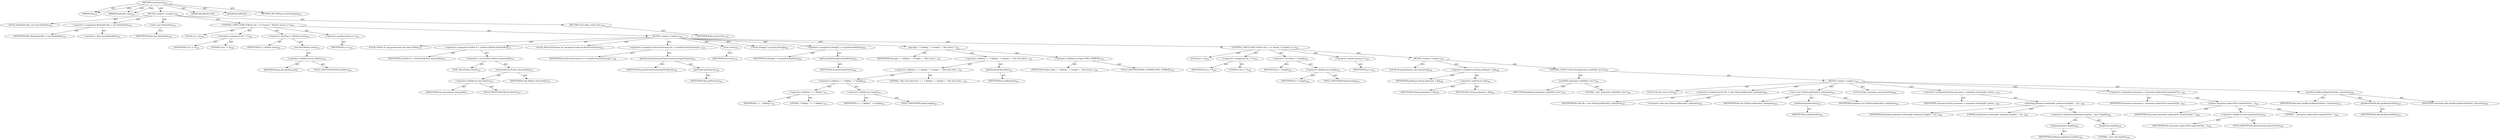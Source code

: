 digraph "scanSources" {  
"111669149717" [label = <(METHOD,scanSources)<SUB>334</SUB>> ]
"115964117001" [label = <(PARAM,this)<SUB>334</SUB>> ]
"115964117024" [label = <(PARAM,Hashtable map)<SUB>334</SUB>> ]
"25769803822" [label = <(BLOCK,&lt;empty&gt;,&lt;empty&gt;)<SUB>334</SUB>> ]
"94489280532" [label = <(LOCAL,Hashtable files: java.util.Hashtable)<SUB>335</SUB>> ]
"30064771272" [label = <(&lt;operator&gt;.assignment,Hashtable files = new Hashtable())<SUB>335</SUB>> ]
"68719476886" [label = <(IDENTIFIER,files,Hashtable files = new Hashtable())<SUB>335</SUB>> ]
"30064771273" [label = <(&lt;operator&gt;.alloc,new Hashtable())<SUB>335</SUB>> ]
"30064771274" [label = <(&lt;init&gt;,new Hashtable())<SUB>335</SUB>> ]
"68719476887" [label = <(IDENTIFIER,files,new Hashtable())<SUB>335</SUB>> ]
"47244640274" [label = <(CONTROL_STRUCTURE,FOR,for (int i = 0; Some(i &lt; fileSets.size()); i++))<SUB>336</SUB>> ]
"94489280533" [label = <(LOCAL,int i: int)<SUB>336</SUB>> ]
"30064771275" [label = <(&lt;operator&gt;.assignment,int i = 0)<SUB>336</SUB>> ]
"68719476888" [label = <(IDENTIFIER,i,int i = 0)<SUB>336</SUB>> ]
"90194313247" [label = <(LITERAL,0,int i = 0)<SUB>336</SUB>> ]
"30064771276" [label = <(&lt;operator&gt;.lessThan,i &lt; fileSets.size())<SUB>336</SUB>> ]
"68719476889" [label = <(IDENTIFIER,i,i &lt; fileSets.size())<SUB>336</SUB>> ]
"30064771277" [label = <(size,this.fileSets.size())<SUB>336</SUB>> ]
"30064771278" [label = <(&lt;operator&gt;.fieldAccess,this.fileSets)<SUB>336</SUB>> ]
"68719476890" [label = <(IDENTIFIER,this,this.fileSets.size())> ]
"55834574901" [label = <(FIELD_IDENTIFIER,fileSets,fileSets)<SUB>336</SUB>> ]
"30064771279" [label = <(&lt;operator&gt;.postIncrement,i++)<SUB>336</SUB>> ]
"68719476891" [label = <(IDENTIFIER,i,i++)<SUB>336</SUB>> ]
"25769803823" [label = <(BLOCK,&lt;empty&gt;,&lt;empty&gt;)<SUB>336</SUB>> ]
"94489280534" [label = <(LOCAL,FileSet fs: org.apache.tools.ant.types.FileSet)<SUB>337</SUB>> ]
"30064771280" [label = <(&lt;operator&gt;.assignment,FileSet fs = (FileSet) fileSets.elementAt(i))<SUB>337</SUB>> ]
"68719476892" [label = <(IDENTIFIER,fs,FileSet fs = (FileSet) fileSets.elementAt(i))<SUB>337</SUB>> ]
"30064771281" [label = <(&lt;operator&gt;.cast,(FileSet) fileSets.elementAt(i))<SUB>337</SUB>> ]
"180388626432" [label = <(TYPE_REF,FileSet,FileSet)<SUB>337</SUB>> ]
"30064771282" [label = <(elementAt,this.fileSets.elementAt(i))<SUB>337</SUB>> ]
"30064771283" [label = <(&lt;operator&gt;.fieldAccess,this.fileSets)<SUB>337</SUB>> ]
"68719476893" [label = <(IDENTIFIER,this,this.fileSets.elementAt(i))> ]
"55834574902" [label = <(FIELD_IDENTIFIER,fileSets,fileSets)<SUB>337</SUB>> ]
"68719476894" [label = <(IDENTIFIER,i,this.fileSets.elementAt(i))<SUB>337</SUB>> ]
"94489280535" [label = <(LOCAL,DirectoryScanner ds: org.apache.tools.ant.DirectoryScanner)<SUB>338</SUB>> ]
"30064771284" [label = <(&lt;operator&gt;.assignment,DirectoryScanner ds = fs.getDirectoryScanner(ge...)<SUB>338</SUB>> ]
"68719476895" [label = <(IDENTIFIER,ds,DirectoryScanner ds = fs.getDirectoryScanner(ge...)<SUB>338</SUB>> ]
"30064771285" [label = <(getDirectoryScanner,getDirectoryScanner(getProject()))<SUB>338</SUB>> ]
"68719476896" [label = <(IDENTIFIER,fs,getDirectoryScanner(getProject()))<SUB>338</SUB>> ]
"30064771286" [label = <(getProject,getProject())<SUB>338</SUB>> ]
"68719476755" [label = <(IDENTIFIER,this,getProject())<SUB>338</SUB>> ]
"30064771287" [label = <(scan,scan())<SUB>339</SUB>> ]
"68719476897" [label = <(IDENTIFIER,ds,scan())<SUB>339</SUB>> ]
"94489280536" [label = <(LOCAL,String[] f: java.lang.String[])<SUB>340</SUB>> ]
"30064771288" [label = <(&lt;operator&gt;.assignment,String[] f = ds.getIncludedFiles())<SUB>340</SUB>> ]
"68719476898" [label = <(IDENTIFIER,f,String[] f = ds.getIncludedFiles())<SUB>340</SUB>> ]
"30064771289" [label = <(getIncludedFiles,getIncludedFiles())<SUB>340</SUB>> ]
"68719476899" [label = <(IDENTIFIER,ds,getIncludedFiles())<SUB>340</SUB>> ]
"30064771290" [label = <(log,log(i + &quot;) Adding &quot; + f.length + &quot; files from d...)<SUB>341</SUB>> ]
"68719476756" [label = <(IDENTIFIER,this,log(i + &quot;) Adding &quot; + f.length + &quot; files from d...)<SUB>341</SUB>> ]
"30064771291" [label = <(&lt;operator&gt;.addition,i + &quot;) Adding &quot; + f.length + &quot; files from direc...)<SUB>341</SUB>> ]
"30064771292" [label = <(&lt;operator&gt;.addition,i + &quot;) Adding &quot; + f.length + &quot; files from direc...)<SUB>341</SUB>> ]
"30064771293" [label = <(&lt;operator&gt;.addition,i + &quot;) Adding &quot; + f.length)<SUB>341</SUB>> ]
"30064771294" [label = <(&lt;operator&gt;.addition,i + &quot;) Adding &quot;)<SUB>341</SUB>> ]
"68719476900" [label = <(IDENTIFIER,i,i + &quot;) Adding &quot;)<SUB>341</SUB>> ]
"90194313248" [label = <(LITERAL,&quot;) Adding &quot;,i + &quot;) Adding &quot;)<SUB>341</SUB>> ]
"30064771295" [label = <(&lt;operator&gt;.fieldAccess,f.length)<SUB>341</SUB>> ]
"68719476901" [label = <(IDENTIFIER,f,i + &quot;) Adding &quot; + f.length)<SUB>341</SUB>> ]
"55834574903" [label = <(FIELD_IDENTIFIER,length,length)<SUB>341</SUB>> ]
"90194313249" [label = <(LITERAL,&quot; files from directory &quot;,i + &quot;) Adding &quot; + f.length + &quot; files from direc...)<SUB>341</SUB>> ]
"30064771296" [label = <(getBasedir,getBasedir())<SUB>342</SUB>> ]
"68719476902" [label = <(IDENTIFIER,ds,getBasedir())<SUB>342</SUB>> ]
"30064771297" [label = <(&lt;operator&gt;.fieldAccess,Project.MSG_VERBOSE)<SUB>342</SUB>> ]
"68719476903" [label = <(IDENTIFIER,Project,log(i + &quot;) Adding &quot; + f.length + &quot; files from d...)<SUB>342</SUB>> ]
"55834574904" [label = <(FIELD_IDENTIFIER,MSG_VERBOSE,MSG_VERBOSE)<SUB>342</SUB>> ]
"47244640275" [label = <(CONTROL_STRUCTURE,FOR,for (int j = 0; Some(j &lt; f.length); j++))<SUB>343</SUB>> ]
"94489280537" [label = <(LOCAL,int j: int)<SUB>343</SUB>> ]
"30064771298" [label = <(&lt;operator&gt;.assignment,int j = 0)<SUB>343</SUB>> ]
"68719476904" [label = <(IDENTIFIER,j,int j = 0)<SUB>343</SUB>> ]
"90194313250" [label = <(LITERAL,0,int j = 0)<SUB>343</SUB>> ]
"30064771299" [label = <(&lt;operator&gt;.lessThan,j &lt; f.length)<SUB>343</SUB>> ]
"68719476905" [label = <(IDENTIFIER,j,j &lt; f.length)<SUB>343</SUB>> ]
"30064771300" [label = <(&lt;operator&gt;.fieldAccess,f.length)<SUB>343</SUB>> ]
"68719476906" [label = <(IDENTIFIER,f,j &lt; f.length)<SUB>343</SUB>> ]
"55834574905" [label = <(FIELD_IDENTIFIER,length,length)<SUB>343</SUB>> ]
"30064771301" [label = <(&lt;operator&gt;.postIncrement,j++)<SUB>343</SUB>> ]
"68719476907" [label = <(IDENTIFIER,j,j++)<SUB>343</SUB>> ]
"25769803824" [label = <(BLOCK,&lt;empty&gt;,&lt;empty&gt;)<SUB>343</SUB>> ]
"94489280538" [label = <(LOCAL,String pathname: java.lang.String)<SUB>344</SUB>> ]
"30064771302" [label = <(&lt;operator&gt;.assignment,String pathname = f[j])<SUB>344</SUB>> ]
"68719476908" [label = <(IDENTIFIER,pathname,String pathname = f[j])<SUB>344</SUB>> ]
"30064771303" [label = <(&lt;operator&gt;.indexAccess,f[j])<SUB>344</SUB>> ]
"68719476909" [label = <(IDENTIFIER,f,String pathname = f[j])<SUB>344</SUB>> ]
"68719476910" [label = <(IDENTIFIER,j,String pathname = f[j])<SUB>344</SUB>> ]
"47244640276" [label = <(CONTROL_STRUCTURE,IF,if (pathname.endsWith(&quot;.java&quot;)))<SUB>345</SUB>> ]
"30064771304" [label = <(endsWith,pathname.endsWith(&quot;.java&quot;))<SUB>345</SUB>> ]
"68719476911" [label = <(IDENTIFIER,pathname,pathname.endsWith(&quot;.java&quot;))<SUB>345</SUB>> ]
"90194313251" [label = <(LITERAL,&quot;.java&quot;,pathname.endsWith(&quot;.java&quot;))<SUB>345</SUB>> ]
"25769803825" [label = <(BLOCK,&lt;empty&gt;,&lt;empty&gt;)<SUB>345</SUB>> ]
"94489280539" [label = <(LOCAL,File file: java.io.File)<SUB>346</SUB>> ]
"30064771305" [label = <(&lt;operator&gt;.assignment,File file = new File(ds.getBasedir(), pathname))<SUB>346</SUB>> ]
"68719476912" [label = <(IDENTIFIER,file,File file = new File(ds.getBasedir(), pathname))<SUB>346</SUB>> ]
"30064771306" [label = <(&lt;operator&gt;.alloc,new File(ds.getBasedir(), pathname))<SUB>346</SUB>> ]
"30064771307" [label = <(&lt;init&gt;,new File(ds.getBasedir(), pathname))<SUB>346</SUB>> ]
"68719476913" [label = <(IDENTIFIER,file,new File(ds.getBasedir(), pathname))<SUB>346</SUB>> ]
"30064771308" [label = <(getBasedir,getBasedir())<SUB>346</SUB>> ]
"68719476914" [label = <(IDENTIFIER,ds,getBasedir())<SUB>346</SUB>> ]
"68719476915" [label = <(IDENTIFIER,pathname,new File(ds.getBasedir(), pathname))<SUB>346</SUB>> ]
"94489280540" [label = <(LOCAL,String classname: java.lang.String)<SUB>348</SUB>> ]
"30064771309" [label = <(&lt;operator&gt;.assignment,String classname = pathname.substring(0, pathna...)<SUB>348</SUB>> ]
"68719476916" [label = <(IDENTIFIER,classname,String classname = pathname.substring(0, pathna...)<SUB>348</SUB>> ]
"30064771310" [label = <(substring,pathname.substring(0, pathname.length() - &quot;.jav...)<SUB>348</SUB>> ]
"68719476917" [label = <(IDENTIFIER,pathname,pathname.substring(0, pathname.length() - &quot;.jav...)<SUB>348</SUB>> ]
"90194313252" [label = <(LITERAL,0,pathname.substring(0, pathname.length() - &quot;.jav...)<SUB>348</SUB>> ]
"30064771311" [label = <(&lt;operator&gt;.subtraction,pathname.length() - &quot;.java&quot;.length())<SUB>348</SUB>> ]
"30064771312" [label = <(length,pathname.length())<SUB>348</SUB>> ]
"68719476918" [label = <(IDENTIFIER,pathname,pathname.length())<SUB>348</SUB>> ]
"30064771313" [label = <(length,this.length())<SUB>348</SUB>> ]
"90194313253" [label = <(LITERAL,&quot;.java&quot;,this.length())<SUB>348</SUB>> ]
"30064771314" [label = <(&lt;operator&gt;.assignment,classname = classname.replace(File.separatorCha...)<SUB>349</SUB>> ]
"68719476919" [label = <(IDENTIFIER,classname,classname = classname.replace(File.separatorCha...)<SUB>349</SUB>> ]
"30064771315" [label = <(replace,classname.replace(File.separatorChar, '.'))<SUB>349</SUB>> ]
"68719476920" [label = <(IDENTIFIER,classname,classname.replace(File.separatorChar, '.'))<SUB>349</SUB>> ]
"30064771316" [label = <(&lt;operator&gt;.fieldAccess,File.separatorChar)<SUB>349</SUB>> ]
"68719476921" [label = <(IDENTIFIER,File,classname.replace(File.separatorChar, '.'))<SUB>349</SUB>> ]
"55834574906" [label = <(FIELD_IDENTIFIER,separatorChar,separatorChar)<SUB>349</SUB>> ]
"90194313254" [label = <(LITERAL,'.',classname.replace(File.separatorChar, '.'))<SUB>349</SUB>> ]
"30064771317" [label = <(put,files.put(file.getAbsolutePath(), classname))<SUB>350</SUB>> ]
"68719476922" [label = <(IDENTIFIER,files,files.put(file.getAbsolutePath(), classname))<SUB>350</SUB>> ]
"30064771318" [label = <(getAbsolutePath,file.getAbsolutePath())<SUB>350</SUB>> ]
"68719476923" [label = <(IDENTIFIER,file,file.getAbsolutePath())<SUB>350</SUB>> ]
"68719476924" [label = <(IDENTIFIER,classname,files.put(file.getAbsolutePath(), classname))<SUB>350</SUB>> ]
"146028888070" [label = <(RETURN,return files;,return files;)<SUB>354</SUB>> ]
"68719476925" [label = <(IDENTIFIER,files,return files;)<SUB>354</SUB>> ]
"133143986227" [label = <(MODIFIER,PROTECTED)> ]
"133143986228" [label = <(MODIFIER,VIRTUAL)> ]
"128849018901" [label = <(METHOD_RETURN,java.util.Hashtable)<SUB>334</SUB>> ]
  "111669149717" -> "115964117001"  [ label = "AST: "] 
  "111669149717" -> "115964117024"  [ label = "AST: "] 
  "111669149717" -> "25769803822"  [ label = "AST: "] 
  "111669149717" -> "133143986227"  [ label = "AST: "] 
  "111669149717" -> "133143986228"  [ label = "AST: "] 
  "111669149717" -> "128849018901"  [ label = "AST: "] 
  "25769803822" -> "94489280532"  [ label = "AST: "] 
  "25769803822" -> "30064771272"  [ label = "AST: "] 
  "25769803822" -> "30064771274"  [ label = "AST: "] 
  "25769803822" -> "47244640274"  [ label = "AST: "] 
  "25769803822" -> "146028888070"  [ label = "AST: "] 
  "30064771272" -> "68719476886"  [ label = "AST: "] 
  "30064771272" -> "30064771273"  [ label = "AST: "] 
  "30064771274" -> "68719476887"  [ label = "AST: "] 
  "47244640274" -> "94489280533"  [ label = "AST: "] 
  "47244640274" -> "30064771275"  [ label = "AST: "] 
  "47244640274" -> "30064771276"  [ label = "AST: "] 
  "47244640274" -> "30064771279"  [ label = "AST: "] 
  "47244640274" -> "25769803823"  [ label = "AST: "] 
  "30064771275" -> "68719476888"  [ label = "AST: "] 
  "30064771275" -> "90194313247"  [ label = "AST: "] 
  "30064771276" -> "68719476889"  [ label = "AST: "] 
  "30064771276" -> "30064771277"  [ label = "AST: "] 
  "30064771277" -> "30064771278"  [ label = "AST: "] 
  "30064771278" -> "68719476890"  [ label = "AST: "] 
  "30064771278" -> "55834574901"  [ label = "AST: "] 
  "30064771279" -> "68719476891"  [ label = "AST: "] 
  "25769803823" -> "94489280534"  [ label = "AST: "] 
  "25769803823" -> "30064771280"  [ label = "AST: "] 
  "25769803823" -> "94489280535"  [ label = "AST: "] 
  "25769803823" -> "30064771284"  [ label = "AST: "] 
  "25769803823" -> "30064771287"  [ label = "AST: "] 
  "25769803823" -> "94489280536"  [ label = "AST: "] 
  "25769803823" -> "30064771288"  [ label = "AST: "] 
  "25769803823" -> "30064771290"  [ label = "AST: "] 
  "25769803823" -> "47244640275"  [ label = "AST: "] 
  "30064771280" -> "68719476892"  [ label = "AST: "] 
  "30064771280" -> "30064771281"  [ label = "AST: "] 
  "30064771281" -> "180388626432"  [ label = "AST: "] 
  "30064771281" -> "30064771282"  [ label = "AST: "] 
  "30064771282" -> "30064771283"  [ label = "AST: "] 
  "30064771282" -> "68719476894"  [ label = "AST: "] 
  "30064771283" -> "68719476893"  [ label = "AST: "] 
  "30064771283" -> "55834574902"  [ label = "AST: "] 
  "30064771284" -> "68719476895"  [ label = "AST: "] 
  "30064771284" -> "30064771285"  [ label = "AST: "] 
  "30064771285" -> "68719476896"  [ label = "AST: "] 
  "30064771285" -> "30064771286"  [ label = "AST: "] 
  "30064771286" -> "68719476755"  [ label = "AST: "] 
  "30064771287" -> "68719476897"  [ label = "AST: "] 
  "30064771288" -> "68719476898"  [ label = "AST: "] 
  "30064771288" -> "30064771289"  [ label = "AST: "] 
  "30064771289" -> "68719476899"  [ label = "AST: "] 
  "30064771290" -> "68719476756"  [ label = "AST: "] 
  "30064771290" -> "30064771291"  [ label = "AST: "] 
  "30064771290" -> "30064771297"  [ label = "AST: "] 
  "30064771291" -> "30064771292"  [ label = "AST: "] 
  "30064771291" -> "30064771296"  [ label = "AST: "] 
  "30064771292" -> "30064771293"  [ label = "AST: "] 
  "30064771292" -> "90194313249"  [ label = "AST: "] 
  "30064771293" -> "30064771294"  [ label = "AST: "] 
  "30064771293" -> "30064771295"  [ label = "AST: "] 
  "30064771294" -> "68719476900"  [ label = "AST: "] 
  "30064771294" -> "90194313248"  [ label = "AST: "] 
  "30064771295" -> "68719476901"  [ label = "AST: "] 
  "30064771295" -> "55834574903"  [ label = "AST: "] 
  "30064771296" -> "68719476902"  [ label = "AST: "] 
  "30064771297" -> "68719476903"  [ label = "AST: "] 
  "30064771297" -> "55834574904"  [ label = "AST: "] 
  "47244640275" -> "94489280537"  [ label = "AST: "] 
  "47244640275" -> "30064771298"  [ label = "AST: "] 
  "47244640275" -> "30064771299"  [ label = "AST: "] 
  "47244640275" -> "30064771301"  [ label = "AST: "] 
  "47244640275" -> "25769803824"  [ label = "AST: "] 
  "30064771298" -> "68719476904"  [ label = "AST: "] 
  "30064771298" -> "90194313250"  [ label = "AST: "] 
  "30064771299" -> "68719476905"  [ label = "AST: "] 
  "30064771299" -> "30064771300"  [ label = "AST: "] 
  "30064771300" -> "68719476906"  [ label = "AST: "] 
  "30064771300" -> "55834574905"  [ label = "AST: "] 
  "30064771301" -> "68719476907"  [ label = "AST: "] 
  "25769803824" -> "94489280538"  [ label = "AST: "] 
  "25769803824" -> "30064771302"  [ label = "AST: "] 
  "25769803824" -> "47244640276"  [ label = "AST: "] 
  "30064771302" -> "68719476908"  [ label = "AST: "] 
  "30064771302" -> "30064771303"  [ label = "AST: "] 
  "30064771303" -> "68719476909"  [ label = "AST: "] 
  "30064771303" -> "68719476910"  [ label = "AST: "] 
  "47244640276" -> "30064771304"  [ label = "AST: "] 
  "47244640276" -> "25769803825"  [ label = "AST: "] 
  "30064771304" -> "68719476911"  [ label = "AST: "] 
  "30064771304" -> "90194313251"  [ label = "AST: "] 
  "25769803825" -> "94489280539"  [ label = "AST: "] 
  "25769803825" -> "30064771305"  [ label = "AST: "] 
  "25769803825" -> "30064771307"  [ label = "AST: "] 
  "25769803825" -> "94489280540"  [ label = "AST: "] 
  "25769803825" -> "30064771309"  [ label = "AST: "] 
  "25769803825" -> "30064771314"  [ label = "AST: "] 
  "25769803825" -> "30064771317"  [ label = "AST: "] 
  "30064771305" -> "68719476912"  [ label = "AST: "] 
  "30064771305" -> "30064771306"  [ label = "AST: "] 
  "30064771307" -> "68719476913"  [ label = "AST: "] 
  "30064771307" -> "30064771308"  [ label = "AST: "] 
  "30064771307" -> "68719476915"  [ label = "AST: "] 
  "30064771308" -> "68719476914"  [ label = "AST: "] 
  "30064771309" -> "68719476916"  [ label = "AST: "] 
  "30064771309" -> "30064771310"  [ label = "AST: "] 
  "30064771310" -> "68719476917"  [ label = "AST: "] 
  "30064771310" -> "90194313252"  [ label = "AST: "] 
  "30064771310" -> "30064771311"  [ label = "AST: "] 
  "30064771311" -> "30064771312"  [ label = "AST: "] 
  "30064771311" -> "30064771313"  [ label = "AST: "] 
  "30064771312" -> "68719476918"  [ label = "AST: "] 
  "30064771313" -> "90194313253"  [ label = "AST: "] 
  "30064771314" -> "68719476919"  [ label = "AST: "] 
  "30064771314" -> "30064771315"  [ label = "AST: "] 
  "30064771315" -> "68719476920"  [ label = "AST: "] 
  "30064771315" -> "30064771316"  [ label = "AST: "] 
  "30064771315" -> "90194313254"  [ label = "AST: "] 
  "30064771316" -> "68719476921"  [ label = "AST: "] 
  "30064771316" -> "55834574906"  [ label = "AST: "] 
  "30064771317" -> "68719476922"  [ label = "AST: "] 
  "30064771317" -> "30064771318"  [ label = "AST: "] 
  "30064771317" -> "68719476924"  [ label = "AST: "] 
  "30064771318" -> "68719476923"  [ label = "AST: "] 
  "146028888070" -> "68719476925"  [ label = "AST: "] 
  "111669149717" -> "115964117001"  [ label = "DDG: "] 
  "111669149717" -> "115964117024"  [ label = "DDG: "] 
}
